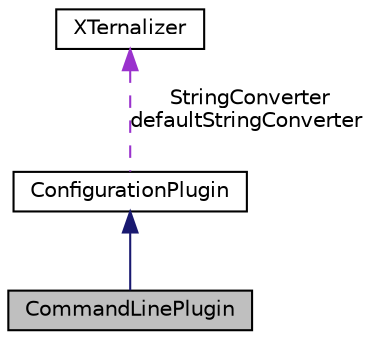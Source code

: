digraph "CommandLinePlugin"
{
  edge [fontname="Helvetica",fontsize="10",labelfontname="Helvetica",labelfontsize="10"];
  node [fontname="Helvetica",fontsize="10",shape=record];
  Node2 [label="CommandLinePlugin",height=0.2,width=0.4,color="black", fillcolor="grey75", style="filled", fontcolor="black"];
  Node3 -> Node2 [dir="back",color="midnightblue",fontsize="10",style="solid",fontname="Helvetica"];
  Node4 -> Node3 [dir="back",color="darkorchid3",fontsize="10",style="dashed",label=" StringConverter\ndefaultStringConverter" ,fontname="Helvetica"];
  Node3 [label="ConfigurationPlugin",height=0.2,width=0.4,color="black", fillcolor="white", style="filled",URL="$classaworx_1_1lib_1_1config_1_1ConfigurationPlugin.html"];
  Node4 [label="XTernalizer",height=0.2,width=0.4,color="black", fillcolor="white", style="filled",URL="$classaworx_1_1lib_1_1config_1_1XTernalizer.html"];
}

